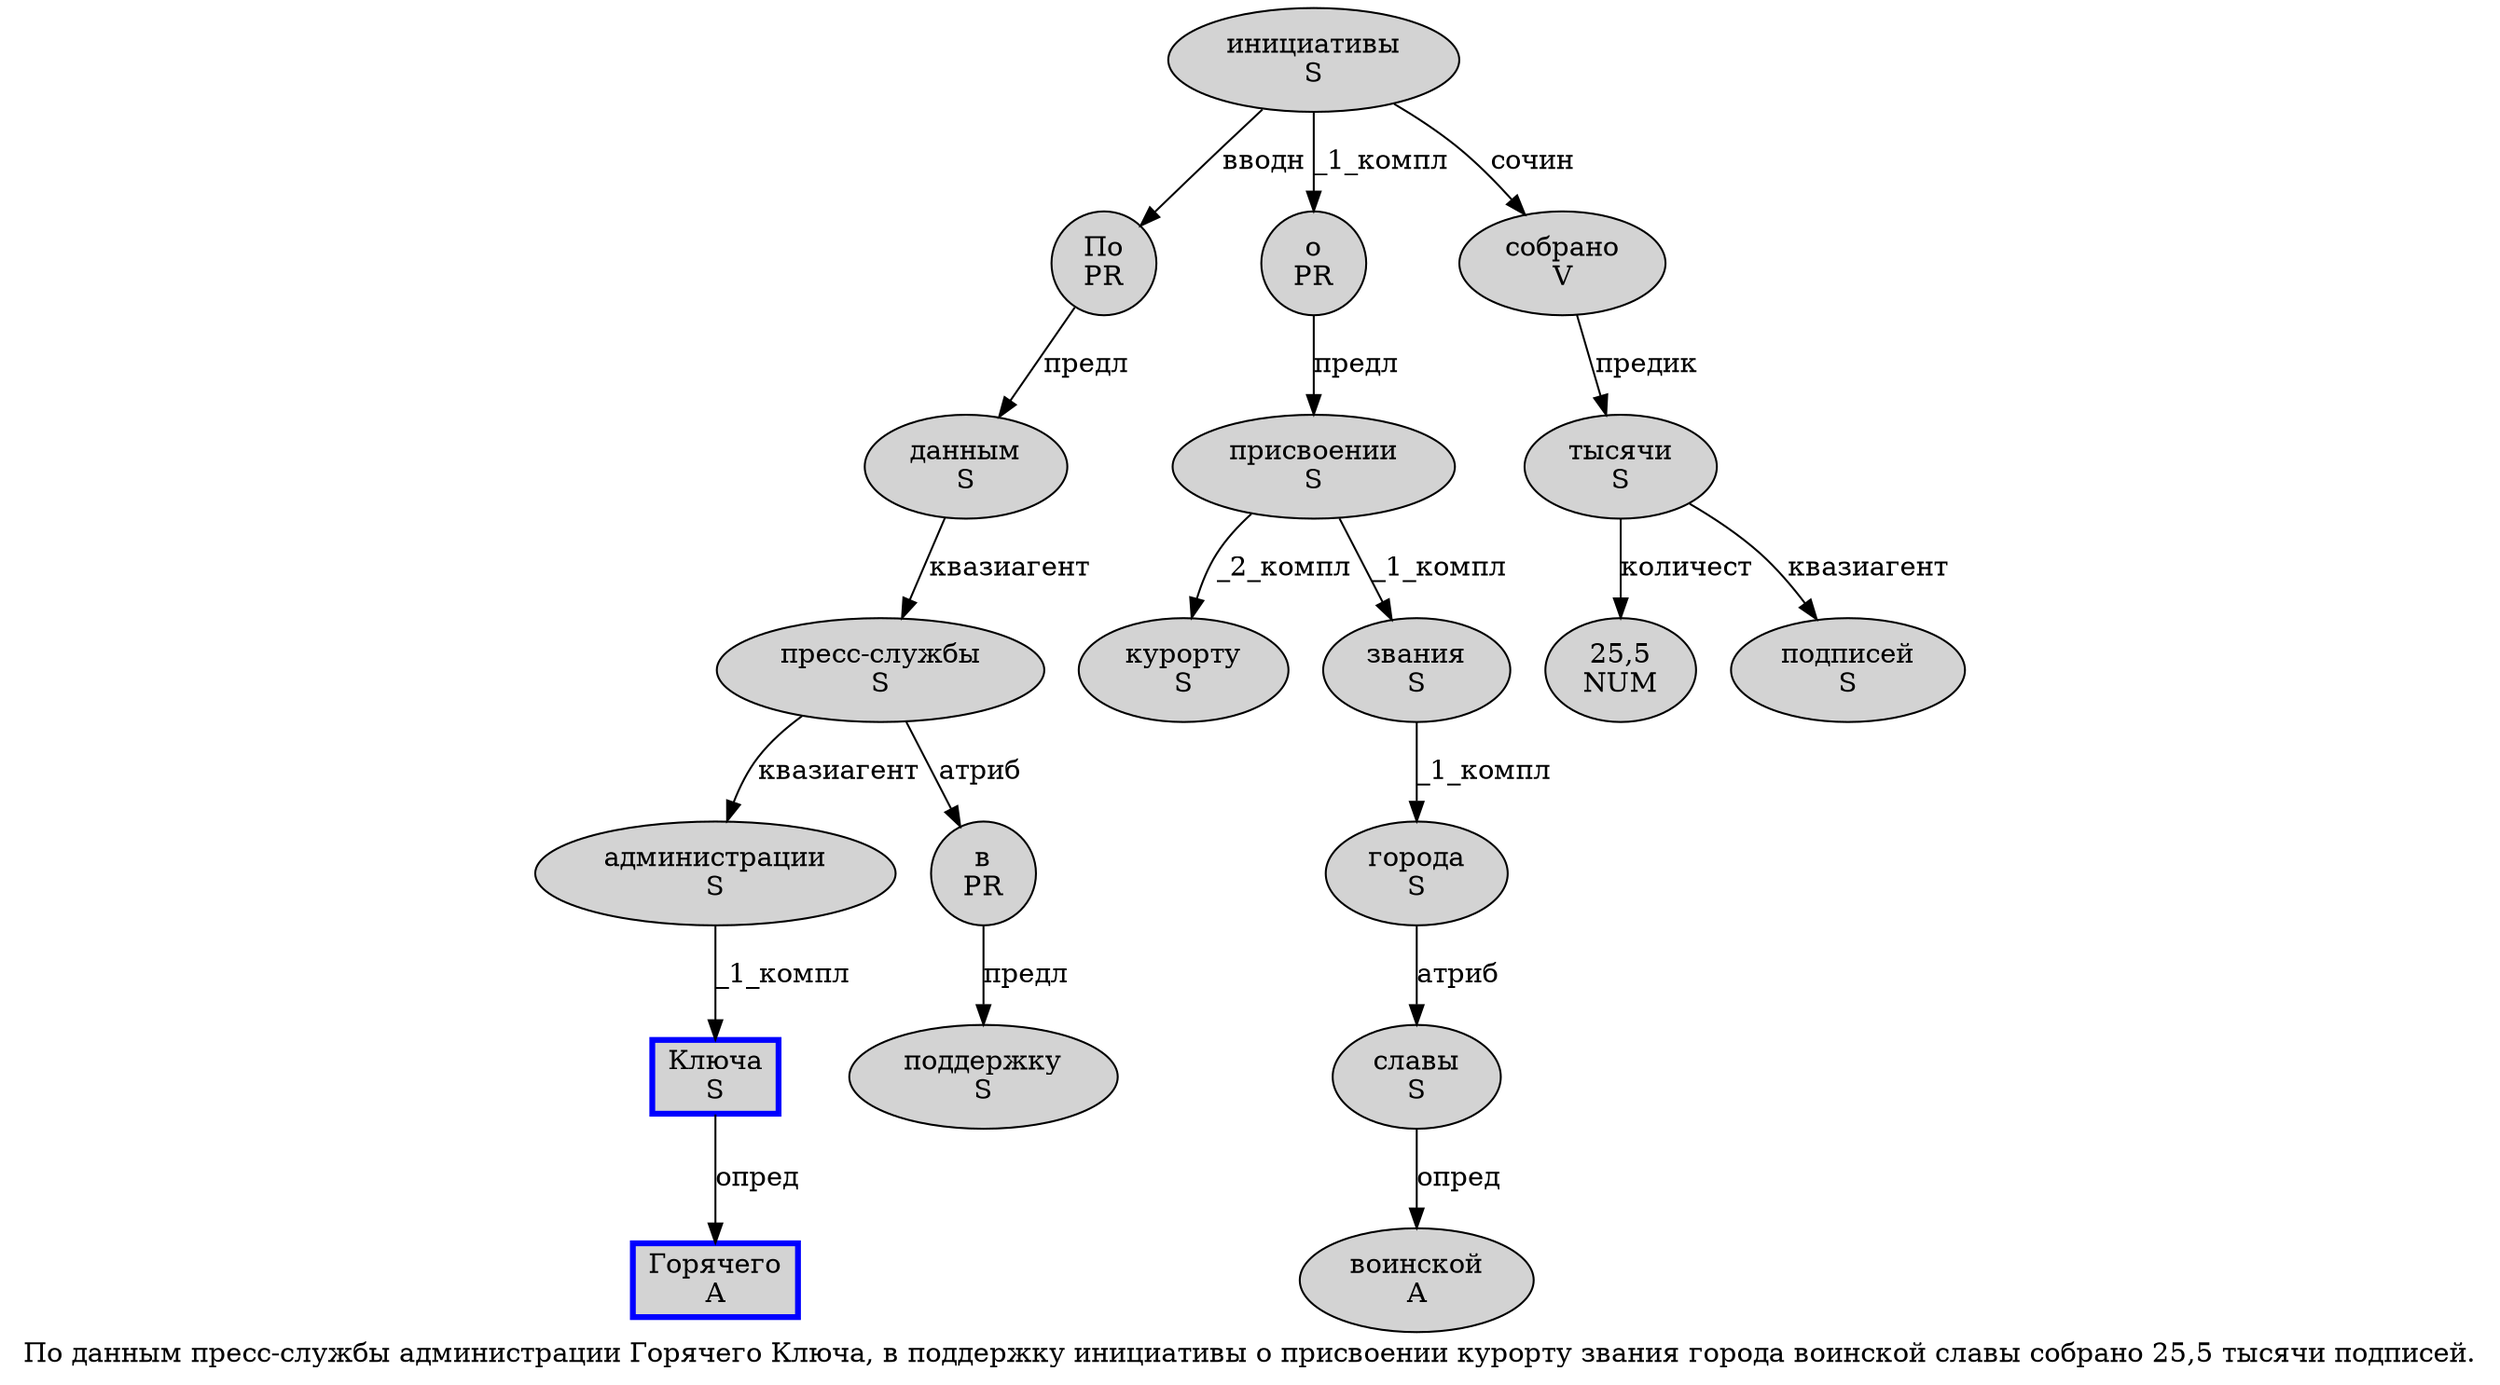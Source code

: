 digraph SENTENCE_1038 {
	graph [label="По данным пресс-службы администрации Горячего Ключа, в поддержку инициативы о присвоении курорту звания города воинской славы собрано 25,5 тысячи подписей."]
	node [style=filled]
		0 [label="По
PR" color="" fillcolor=lightgray penwidth=1 shape=ellipse]
		1 [label="данным
S" color="" fillcolor=lightgray penwidth=1 shape=ellipse]
		2 [label="пресс-службы
S" color="" fillcolor=lightgray penwidth=1 shape=ellipse]
		3 [label="администрации
S" color="" fillcolor=lightgray penwidth=1 shape=ellipse]
		4 [label="Горячего
A" color=blue fillcolor=lightgray penwidth=3 shape=box]
		5 [label="Ключа
S" color=blue fillcolor=lightgray penwidth=3 shape=box]
		7 [label="в
PR" color="" fillcolor=lightgray penwidth=1 shape=ellipse]
		8 [label="поддержку
S" color="" fillcolor=lightgray penwidth=1 shape=ellipse]
		9 [label="инициативы
S" color="" fillcolor=lightgray penwidth=1 shape=ellipse]
		10 [label="о
PR" color="" fillcolor=lightgray penwidth=1 shape=ellipse]
		11 [label="присвоении
S" color="" fillcolor=lightgray penwidth=1 shape=ellipse]
		12 [label="курорту
S" color="" fillcolor=lightgray penwidth=1 shape=ellipse]
		13 [label="звания
S" color="" fillcolor=lightgray penwidth=1 shape=ellipse]
		14 [label="города
S" color="" fillcolor=lightgray penwidth=1 shape=ellipse]
		15 [label="воинской
A" color="" fillcolor=lightgray penwidth=1 shape=ellipse]
		16 [label="славы
S" color="" fillcolor=lightgray penwidth=1 shape=ellipse]
		17 [label="собрано
V" color="" fillcolor=lightgray penwidth=1 shape=ellipse]
		18 [label="25,5
NUM" color="" fillcolor=lightgray penwidth=1 shape=ellipse]
		19 [label="тысячи
S" color="" fillcolor=lightgray penwidth=1 shape=ellipse]
		20 [label="подписей
S" color="" fillcolor=lightgray penwidth=1 shape=ellipse]
			2 -> 3 [label="квазиагент"]
			2 -> 7 [label="атриб"]
			10 -> 11 [label="предл"]
			16 -> 15 [label="опред"]
			14 -> 16 [label="атриб"]
			19 -> 18 [label="количест"]
			19 -> 20 [label="квазиагент"]
			9 -> 0 [label="вводн"]
			9 -> 10 [label="_1_компл"]
			9 -> 17 [label="сочин"]
			0 -> 1 [label="предл"]
			3 -> 5 [label="_1_компл"]
			5 -> 4 [label="опред"]
			17 -> 19 [label="предик"]
			11 -> 12 [label="_2_компл"]
			11 -> 13 [label="_1_компл"]
			1 -> 2 [label="квазиагент"]
			7 -> 8 [label="предл"]
			13 -> 14 [label="_1_компл"]
}